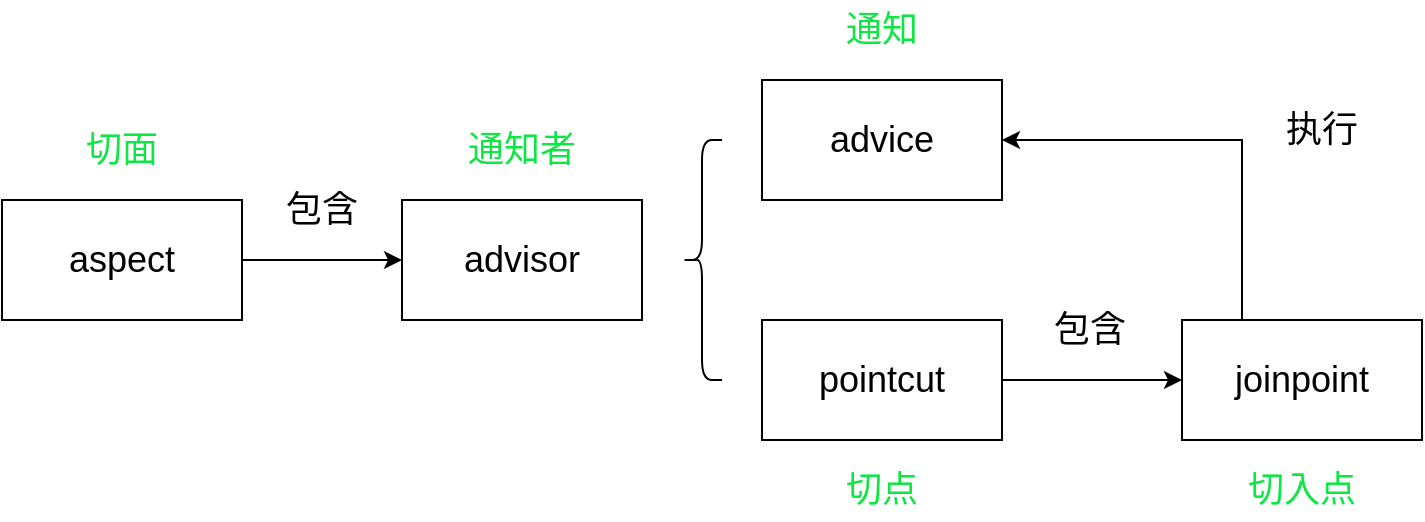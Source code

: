 <mxfile version="24.7.8">
  <diagram name="第 1 页" id="98j0UHBKKveah8CeiJrb">
    <mxGraphModel dx="954" dy="691" grid="1" gridSize="10" guides="1" tooltips="1" connect="1" arrows="1" fold="1" page="1" pageScale="1" pageWidth="2339" pageHeight="3300" math="0" shadow="0">
      <root>
        <mxCell id="0" />
        <mxCell id="1" parent="0" />
        <mxCell id="4gCu1rUK7KLjtg3wFKy6-4" style="edgeStyle=orthogonalEdgeStyle;rounded=0;orthogonalLoop=1;jettySize=auto;html=1;exitX=1;exitY=0.5;exitDx=0;exitDy=0;entryX=0;entryY=0.5;entryDx=0;entryDy=0;" parent="1" source="4gCu1rUK7KLjtg3wFKy6-1" target="4gCu1rUK7KLjtg3wFKy6-3" edge="1">
          <mxGeometry relative="1" as="geometry" />
        </mxCell>
        <mxCell id="4gCu1rUK7KLjtg3wFKy6-1" value="aspect" style="rounded=0;whiteSpace=wrap;html=1;fontSize=18;" parent="1" vertex="1">
          <mxGeometry x="200" y="150" width="120" height="60" as="geometry" />
        </mxCell>
        <mxCell id="4gCu1rUK7KLjtg3wFKy6-2" value="切面" style="text;html=1;align=center;verticalAlign=middle;whiteSpace=wrap;rounded=0;fontSize=18;labelBorderColor=none;fontColor=#0de744;" parent="1" vertex="1">
          <mxGeometry x="230" y="110" width="60" height="30" as="geometry" />
        </mxCell>
        <mxCell id="4gCu1rUK7KLjtg3wFKy6-3" value="advisor" style="rounded=0;whiteSpace=wrap;html=1;fontSize=18;" parent="1" vertex="1">
          <mxGeometry x="400" y="150" width="120" height="60" as="geometry" />
        </mxCell>
        <mxCell id="4gCu1rUK7KLjtg3wFKy6-5" value="包含" style="text;html=1;align=center;verticalAlign=middle;whiteSpace=wrap;rounded=0;fontSize=18;" parent="1" vertex="1">
          <mxGeometry x="330" y="140" width="60" height="30" as="geometry" />
        </mxCell>
        <mxCell id="4gCu1rUK7KLjtg3wFKy6-6" value="" style="shape=curlyBracket;whiteSpace=wrap;html=1;rounded=1;labelPosition=left;verticalLabelPosition=middle;align=right;verticalAlign=middle;" parent="1" vertex="1">
          <mxGeometry x="540" y="120" width="20" height="120" as="geometry" />
        </mxCell>
        <mxCell id="4gCu1rUK7KLjtg3wFKy6-7" value="advice" style="rounded=0;whiteSpace=wrap;html=1;fontSize=18;" parent="1" vertex="1">
          <mxGeometry x="580" y="90" width="120" height="60" as="geometry" />
        </mxCell>
        <mxCell id="4gCu1rUK7KLjtg3wFKy6-13" style="edgeStyle=orthogonalEdgeStyle;rounded=0;orthogonalLoop=1;jettySize=auto;html=1;exitX=1;exitY=0.5;exitDx=0;exitDy=0;entryX=0;entryY=0.5;entryDx=0;entryDy=0;" parent="1" source="4gCu1rUK7KLjtg3wFKy6-8" target="4gCu1rUK7KLjtg3wFKy6-12" edge="1">
          <mxGeometry relative="1" as="geometry" />
        </mxCell>
        <mxCell id="4gCu1rUK7KLjtg3wFKy6-8" value="pointcut" style="rounded=0;whiteSpace=wrap;html=1;fontSize=18;" parent="1" vertex="1">
          <mxGeometry x="580" y="210" width="120" height="60" as="geometry" />
        </mxCell>
        <mxCell id="4gCu1rUK7KLjtg3wFKy6-9" value="通知者" style="text;html=1;align=center;verticalAlign=middle;whiteSpace=wrap;rounded=0;fontSize=18;fontColor=#0DE744;" parent="1" vertex="1">
          <mxGeometry x="430" y="110" width="60" height="30" as="geometry" />
        </mxCell>
        <mxCell id="4gCu1rUK7KLjtg3wFKy6-10" value="通知" style="text;html=1;align=center;verticalAlign=middle;whiteSpace=wrap;rounded=0;fontSize=18;fontColor=#0DE744;" parent="1" vertex="1">
          <mxGeometry x="610" y="50" width="60" height="30" as="geometry" />
        </mxCell>
        <mxCell id="4gCu1rUK7KLjtg3wFKy6-11" value="切点" style="text;html=1;align=center;verticalAlign=middle;whiteSpace=wrap;rounded=0;fontSize=18;fontColor=#0DE744;" parent="1" vertex="1">
          <mxGeometry x="610" y="280" width="60" height="30" as="geometry" />
        </mxCell>
        <mxCell id="4gCu1rUK7KLjtg3wFKy6-15" style="edgeStyle=orthogonalEdgeStyle;rounded=0;orthogonalLoop=1;jettySize=auto;html=1;exitX=0.25;exitY=0;exitDx=0;exitDy=0;entryX=1;entryY=0.5;entryDx=0;entryDy=0;" parent="1" source="4gCu1rUK7KLjtg3wFKy6-12" target="4gCu1rUK7KLjtg3wFKy6-7" edge="1">
          <mxGeometry relative="1" as="geometry" />
        </mxCell>
        <mxCell id="4gCu1rUK7KLjtg3wFKy6-12" value="joinpoint" style="rounded=0;whiteSpace=wrap;html=1;fontSize=18;" parent="1" vertex="1">
          <mxGeometry x="790" y="210" width="120" height="60" as="geometry" />
        </mxCell>
        <mxCell id="4gCu1rUK7KLjtg3wFKy6-14" value="切入点" style="text;html=1;align=center;verticalAlign=middle;whiteSpace=wrap;rounded=0;fontSize=18;fontColor=#0DE744;" parent="1" vertex="1">
          <mxGeometry x="820" y="280" width="60" height="30" as="geometry" />
        </mxCell>
        <mxCell id="4gCu1rUK7KLjtg3wFKy6-16" value="执行" style="text;html=1;align=center;verticalAlign=middle;whiteSpace=wrap;rounded=0;fontSize=18;" parent="1" vertex="1">
          <mxGeometry x="830" y="100" width="60" height="30" as="geometry" />
        </mxCell>
        <mxCell id="DsKaTf2Cb3hAt9jyjuO5-1" value="包含" style="text;html=1;align=center;verticalAlign=middle;whiteSpace=wrap;rounded=0;fontSize=18;" vertex="1" parent="1">
          <mxGeometry x="714" y="200" width="60" height="30" as="geometry" />
        </mxCell>
      </root>
    </mxGraphModel>
  </diagram>
</mxfile>
